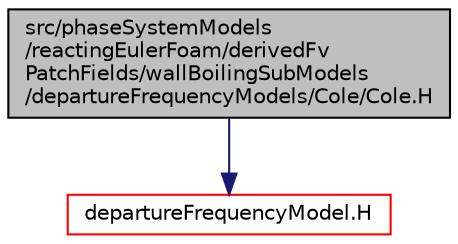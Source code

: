 digraph "src/phaseSystemModels/reactingEulerFoam/derivedFvPatchFields/wallBoilingSubModels/departureFrequencyModels/Cole/Cole.H"
{
  bgcolor="transparent";
  edge [fontname="Helvetica",fontsize="10",labelfontname="Helvetica",labelfontsize="10"];
  node [fontname="Helvetica",fontsize="10",shape=record];
  Node1 [label="src/phaseSystemModels\l/reactingEulerFoam/derivedFv\lPatchFields/wallBoilingSubModels\l/departureFrequencyModels/Cole/Cole.H",height=0.2,width=0.4,color="black", fillcolor="grey75", style="filled" fontcolor="black"];
  Node1 -> Node2 [color="midnightblue",fontsize="10",style="solid",fontname="Helvetica"];
  Node2 [label="departureFrequencyModel.H",height=0.2,width=0.4,color="red",URL="$departureFrequencyModel_8H.html"];
}
